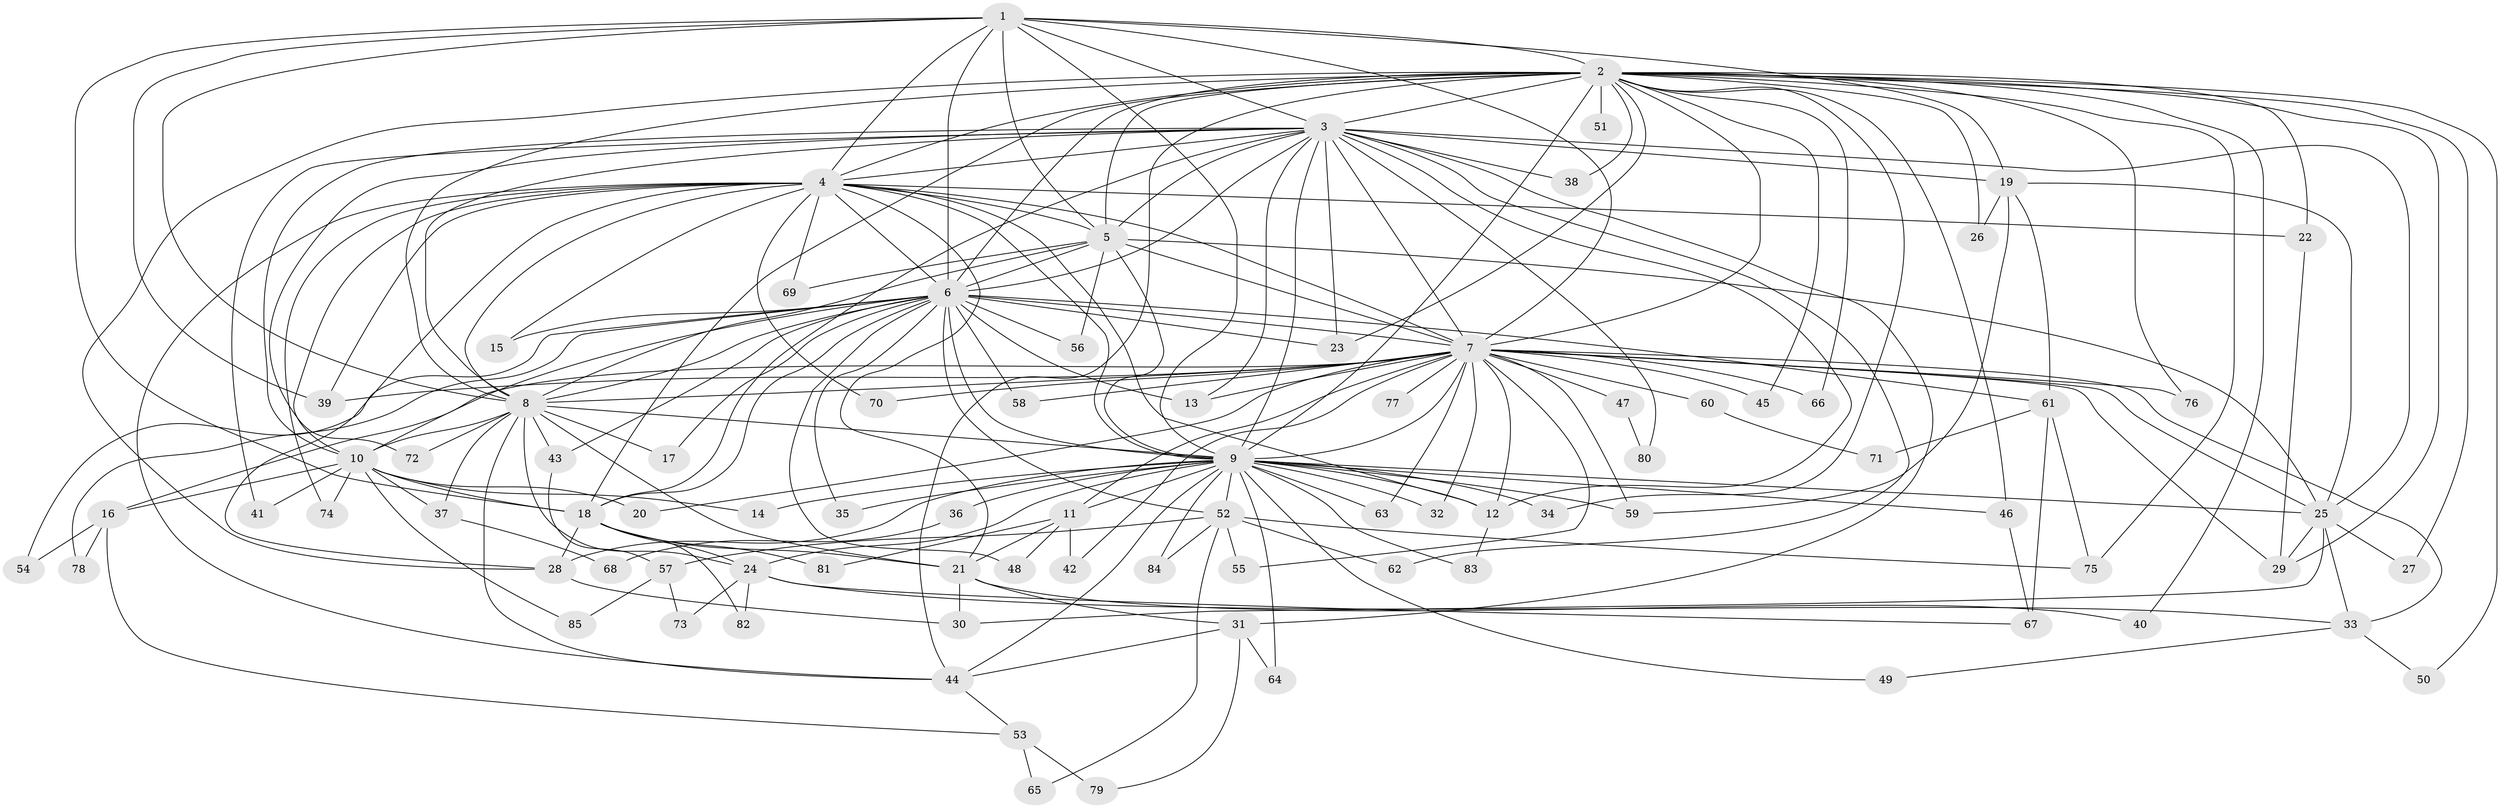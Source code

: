 // original degree distribution, {19: 0.014285714285714285, 26: 0.02142857142857143, 22: 0.014285714285714285, 20: 0.007142857142857143, 39: 0.007142857142857143, 29: 0.007142857142857143, 11: 0.007142857142857143, 9: 0.007142857142857143, 6: 0.02857142857142857, 4: 0.05714285714285714, 3: 0.20714285714285716, 2: 0.5785714285714286, 5: 0.02142857142857143, 7: 0.014285714285714285, 8: 0.007142857142857143}
// Generated by graph-tools (version 1.1) at 2025/49/03/04/25 22:49:37]
// undirected, 85 vertices, 211 edges
graph export_dot {
  node [color=gray90,style=filled];
  1;
  2;
  3;
  4;
  5;
  6;
  7;
  8;
  9;
  10;
  11;
  12;
  13;
  14;
  15;
  16;
  17;
  18;
  19;
  20;
  21;
  22;
  23;
  24;
  25;
  26;
  27;
  28;
  29;
  30;
  31;
  32;
  33;
  34;
  35;
  36;
  37;
  38;
  39;
  40;
  41;
  42;
  43;
  44;
  45;
  46;
  47;
  48;
  49;
  50;
  51;
  52;
  53;
  54;
  55;
  56;
  57;
  58;
  59;
  60;
  61;
  62;
  63;
  64;
  65;
  66;
  67;
  68;
  69;
  70;
  71;
  72;
  73;
  74;
  75;
  76;
  77;
  78;
  79;
  80;
  81;
  82;
  83;
  84;
  85;
  1 -- 2 [weight=1.0];
  1 -- 3 [weight=3.0];
  1 -- 4 [weight=1.0];
  1 -- 5 [weight=1.0];
  1 -- 6 [weight=1.0];
  1 -- 7 [weight=2.0];
  1 -- 8 [weight=1.0];
  1 -- 9 [weight=2.0];
  1 -- 18 [weight=5.0];
  1 -- 19 [weight=1.0];
  1 -- 39 [weight=1.0];
  2 -- 3 [weight=11.0];
  2 -- 4 [weight=1.0];
  2 -- 5 [weight=1.0];
  2 -- 6 [weight=1.0];
  2 -- 7 [weight=3.0];
  2 -- 8 [weight=2.0];
  2 -- 9 [weight=1.0];
  2 -- 18 [weight=1.0];
  2 -- 22 [weight=2.0];
  2 -- 23 [weight=1.0];
  2 -- 26 [weight=1.0];
  2 -- 27 [weight=1.0];
  2 -- 28 [weight=1.0];
  2 -- 29 [weight=1.0];
  2 -- 34 [weight=1.0];
  2 -- 38 [weight=1.0];
  2 -- 40 [weight=1.0];
  2 -- 44 [weight=1.0];
  2 -- 45 [weight=1.0];
  2 -- 46 [weight=1.0];
  2 -- 50 [weight=1.0];
  2 -- 51 [weight=1.0];
  2 -- 66 [weight=1.0];
  2 -- 75 [weight=1.0];
  2 -- 76 [weight=1.0];
  3 -- 4 [weight=3.0];
  3 -- 5 [weight=3.0];
  3 -- 6 [weight=3.0];
  3 -- 7 [weight=3.0];
  3 -- 8 [weight=3.0];
  3 -- 9 [weight=3.0];
  3 -- 10 [weight=1.0];
  3 -- 12 [weight=1.0];
  3 -- 13 [weight=1.0];
  3 -- 18 [weight=1.0];
  3 -- 19 [weight=2.0];
  3 -- 23 [weight=1.0];
  3 -- 25 [weight=2.0];
  3 -- 31 [weight=1.0];
  3 -- 38 [weight=1.0];
  3 -- 41 [weight=1.0];
  3 -- 62 [weight=1.0];
  3 -- 72 [weight=1.0];
  3 -- 80 [weight=1.0];
  4 -- 5 [weight=1.0];
  4 -- 6 [weight=1.0];
  4 -- 7 [weight=1.0];
  4 -- 8 [weight=1.0];
  4 -- 9 [weight=1.0];
  4 -- 10 [weight=1.0];
  4 -- 12 [weight=1.0];
  4 -- 15 [weight=1.0];
  4 -- 21 [weight=1.0];
  4 -- 22 [weight=1.0];
  4 -- 28 [weight=1.0];
  4 -- 39 [weight=2.0];
  4 -- 44 [weight=1.0];
  4 -- 69 [weight=1.0];
  4 -- 70 [weight=1.0];
  4 -- 74 [weight=1.0];
  5 -- 6 [weight=1.0];
  5 -- 7 [weight=1.0];
  5 -- 8 [weight=1.0];
  5 -- 9 [weight=1.0];
  5 -- 25 [weight=7.0];
  5 -- 56 [weight=1.0];
  5 -- 69 [weight=2.0];
  6 -- 7 [weight=1.0];
  6 -- 8 [weight=1.0];
  6 -- 9 [weight=1.0];
  6 -- 10 [weight=1.0];
  6 -- 13 [weight=1.0];
  6 -- 15 [weight=1.0];
  6 -- 17 [weight=1.0];
  6 -- 18 [weight=1.0];
  6 -- 23 [weight=1.0];
  6 -- 35 [weight=1.0];
  6 -- 43 [weight=1.0];
  6 -- 48 [weight=1.0];
  6 -- 52 [weight=1.0];
  6 -- 54 [weight=1.0];
  6 -- 56 [weight=2.0];
  6 -- 58 [weight=1.0];
  6 -- 61 [weight=1.0];
  6 -- 78 [weight=1.0];
  7 -- 8 [weight=1.0];
  7 -- 9 [weight=1.0];
  7 -- 11 [weight=1.0];
  7 -- 12 [weight=1.0];
  7 -- 13 [weight=1.0];
  7 -- 16 [weight=1.0];
  7 -- 20 [weight=1.0];
  7 -- 25 [weight=1.0];
  7 -- 29 [weight=1.0];
  7 -- 32 [weight=1.0];
  7 -- 33 [weight=1.0];
  7 -- 39 [weight=1.0];
  7 -- 42 [weight=1.0];
  7 -- 45 [weight=1.0];
  7 -- 47 [weight=1.0];
  7 -- 55 [weight=1.0];
  7 -- 58 [weight=1.0];
  7 -- 59 [weight=1.0];
  7 -- 60 [weight=1.0];
  7 -- 63 [weight=1.0];
  7 -- 66 [weight=1.0];
  7 -- 70 [weight=1.0];
  7 -- 76 [weight=1.0];
  7 -- 77 [weight=1.0];
  8 -- 9 [weight=1.0];
  8 -- 10 [weight=1.0];
  8 -- 17 [weight=1.0];
  8 -- 21 [weight=1.0];
  8 -- 24 [weight=1.0];
  8 -- 37 [weight=1.0];
  8 -- 43 [weight=1.0];
  8 -- 44 [weight=1.0];
  8 -- 72 [weight=1.0];
  9 -- 11 [weight=1.0];
  9 -- 12 [weight=1.0];
  9 -- 14 [weight=2.0];
  9 -- 24 [weight=1.0];
  9 -- 25 [weight=1.0];
  9 -- 28 [weight=1.0];
  9 -- 32 [weight=1.0];
  9 -- 34 [weight=1.0];
  9 -- 35 [weight=1.0];
  9 -- 36 [weight=1.0];
  9 -- 44 [weight=1.0];
  9 -- 46 [weight=1.0];
  9 -- 49 [weight=1.0];
  9 -- 52 [weight=1.0];
  9 -- 59 [weight=1.0];
  9 -- 63 [weight=1.0];
  9 -- 64 [weight=1.0];
  9 -- 83 [weight=1.0];
  9 -- 84 [weight=1.0];
  10 -- 14 [weight=1.0];
  10 -- 16 [weight=1.0];
  10 -- 18 [weight=1.0];
  10 -- 20 [weight=1.0];
  10 -- 37 [weight=1.0];
  10 -- 41 [weight=1.0];
  10 -- 74 [weight=1.0];
  10 -- 85 [weight=1.0];
  11 -- 21 [weight=1.0];
  11 -- 42 [weight=1.0];
  11 -- 48 [weight=1.0];
  11 -- 81 [weight=1.0];
  12 -- 83 [weight=1.0];
  16 -- 53 [weight=1.0];
  16 -- 54 [weight=1.0];
  16 -- 78 [weight=1.0];
  18 -- 21 [weight=1.0];
  18 -- 24 [weight=1.0];
  18 -- 28 [weight=1.0];
  18 -- 81 [weight=1.0];
  18 -- 82 [weight=1.0];
  19 -- 25 [weight=1.0];
  19 -- 26 [weight=1.0];
  19 -- 59 [weight=1.0];
  19 -- 61 [weight=1.0];
  21 -- 30 [weight=1.0];
  21 -- 31 [weight=1.0];
  21 -- 40 [weight=1.0];
  22 -- 29 [weight=1.0];
  24 -- 33 [weight=1.0];
  24 -- 67 [weight=1.0];
  24 -- 73 [weight=1.0];
  24 -- 82 [weight=1.0];
  25 -- 27 [weight=1.0];
  25 -- 29 [weight=1.0];
  25 -- 30 [weight=1.0];
  25 -- 33 [weight=1.0];
  28 -- 30 [weight=1.0];
  31 -- 44 [weight=1.0];
  31 -- 64 [weight=1.0];
  31 -- 79 [weight=1.0];
  33 -- 49 [weight=1.0];
  33 -- 50 [weight=1.0];
  36 -- 68 [weight=1.0];
  37 -- 68 [weight=1.0];
  43 -- 57 [weight=1.0];
  44 -- 53 [weight=1.0];
  46 -- 67 [weight=1.0];
  47 -- 80 [weight=1.0];
  52 -- 55 [weight=1.0];
  52 -- 57 [weight=1.0];
  52 -- 62 [weight=1.0];
  52 -- 65 [weight=1.0];
  52 -- 75 [weight=1.0];
  52 -- 84 [weight=1.0];
  53 -- 65 [weight=1.0];
  53 -- 79 [weight=1.0];
  57 -- 73 [weight=1.0];
  57 -- 85 [weight=1.0];
  60 -- 71 [weight=1.0];
  61 -- 67 [weight=2.0];
  61 -- 71 [weight=1.0];
  61 -- 75 [weight=1.0];
}
